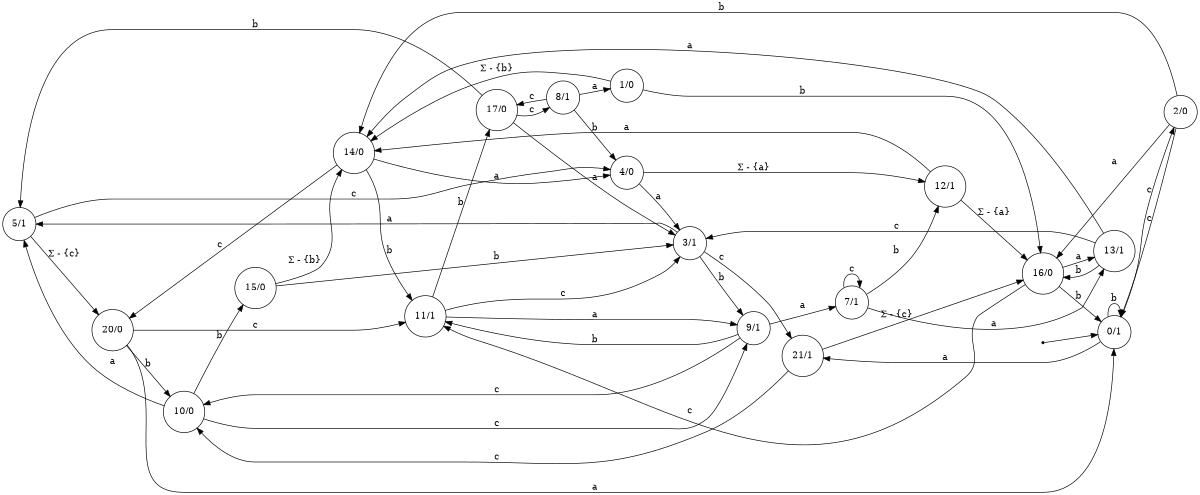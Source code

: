 digraph moore_machine {
	rankdir=LR size="8,5"
	node [shape=circle]
	5 [label="5/1"]
	5 -> 20 [label="Σ - {c}"]
	5 -> 4 [label=c]
	12 [label="12/1"]
	12 -> 14 [label=a]
	12 -> 16 [label="Σ - {a}"]
	4 [label="4/0"]
	4 -> 3 [label=a]
	4 -> 12 [label="Σ - {a}"]
	7 [label="7/1"]
	7 -> 13 [label=a]
	7 -> 7 [label=c]
	7 -> 12 [label=b]
	10 [label="10/0"]
	10 -> 5 [label=a]
	10 -> 9 [label=c]
	10 -> 15 [label=b]
	1 [label="1/0"]
	1 -> 14 [label="Σ - {b}"]
	1 -> 16 [label=b]
	11 [label="11/1"]
	11 -> 9 [label=a]
	11 -> 3 [label=c]
	11 -> 17 [label=b]
	13 [label="13/1"]
	13 -> 14 [label=a]
	13 -> 3 [label=c]
	13 -> 16 [label=b]
	15 [label="15/0"]
	15 -> 14 [label="Σ - {b}"]
	15 -> 3 [label=b]
	20 [label="20/0"]
	20 -> 0 [label=a]
	20 -> 11 [label=c]
	20 -> 10 [label=b]
	21 [label="21/1"]
	21 -> 16 [label="Σ - {c}"]
	21 -> 10 [label=c]
	16 [label="16/0"]
	16 -> 13 [label=a]
	16 -> 11 [label=c]
	16 -> 0 [label=b]
	3 [label="3/1"]
	3 -> 5 [label=a]
	3 -> 21 [label=c]
	3 -> 9 [label=b]
	9 [label="9/1"]
	9 -> 7 [label=a]
	9 -> 10 [label=c]
	9 -> 11 [label=b]
	2 [label="2/0"]
	2 -> 16 [label=a]
	2 -> 0 [label=c]
	2 -> 14 [label=b]
	0 [label="0/1"]
	0 -> 21 [label=a]
	0 -> 2 [label=c]
	0 -> 0 [label=b]
	14 [label="14/0"]
	14 -> 4 [label=a]
	14 -> 20 [label=c]
	14 -> 11 [label=b]
	8 [label="8/1"]
	8 -> 1 [label=a]
	8 -> 17 [label=c]
	8 -> 4 [label=b]
	17 [label="17/0"]
	17 -> 3 [label=a]
	17 -> 8 [label=c]
	17 -> 5 [label=b]
	node [shape=point]
	start
	start -> 0
}
